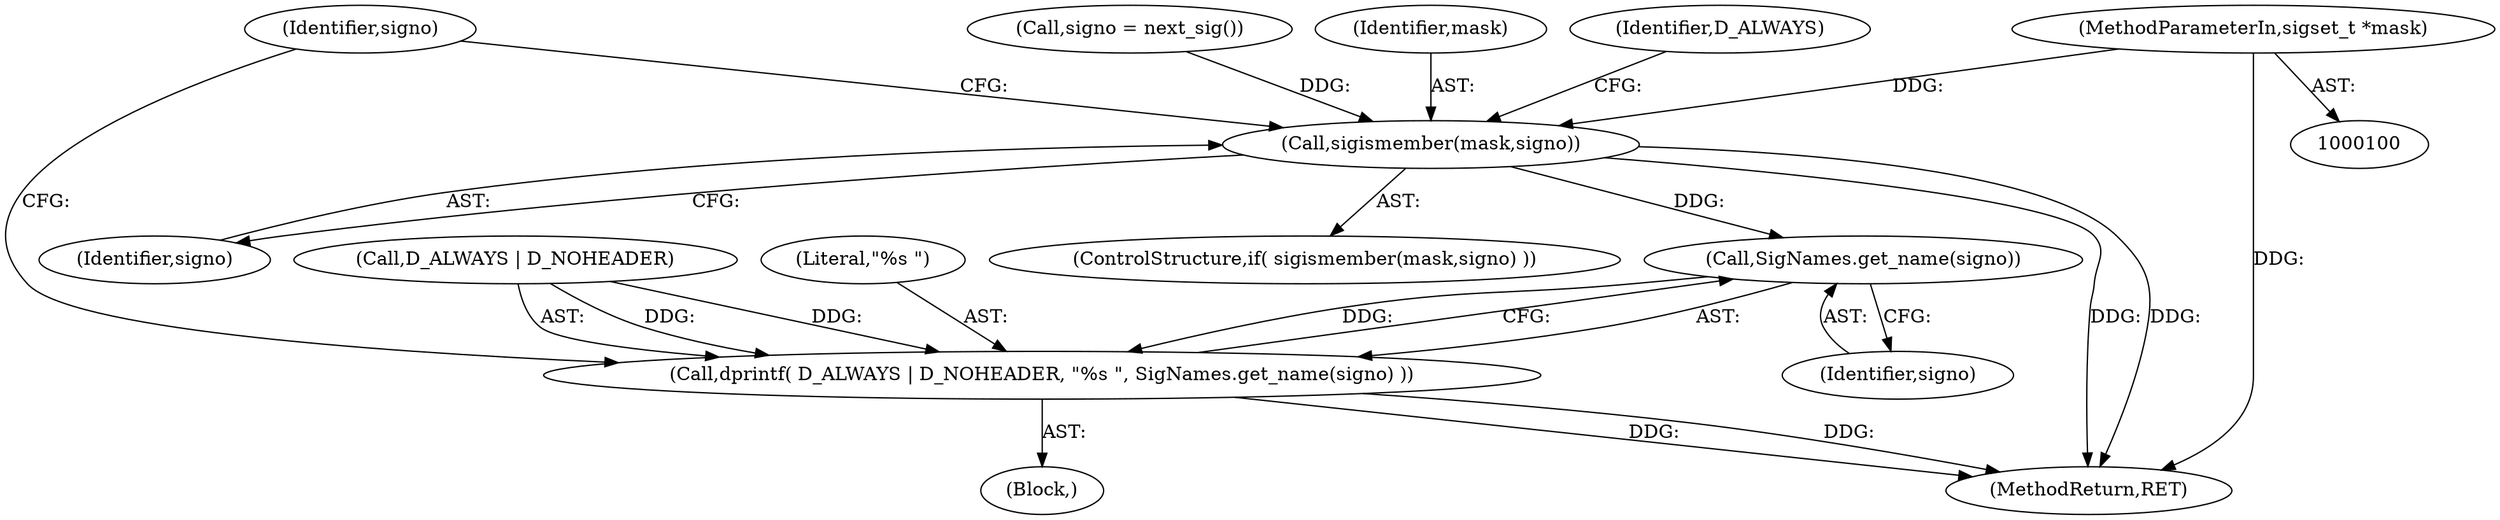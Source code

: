 digraph "0_htcondor_5e5571d1a431eb3c61977b6dd6ec90186ef79867_13@pointer" {
"1000102" [label="(MethodParameterIn,sigset_t *mask)"];
"1000121" [label="(Call,sigismember(mask,signo))"];
"1000130" [label="(Call,SigNames.get_name(signo))"];
"1000125" [label="(Call,dprintf( D_ALWAYS | D_NOHEADER, \"%s \", SigNames.get_name(signo) ))"];
"1000115" [label="(Identifier,signo)"];
"1000114" [label="(Call,signo = next_sig())"];
"1000126" [label="(Call,D_ALWAYS | D_NOHEADER)"];
"1000123" [label="(Identifier,signo)"];
"1000122" [label="(Identifier,mask)"];
"1000131" [label="(Identifier,signo)"];
"1000124" [label="(Block,)"];
"1000121" [label="(Call,sigismember(mask,signo))"];
"1000137" [label="(MethodReturn,RET)"];
"1000129" [label="(Literal,\"%s \")"];
"1000127" [label="(Identifier,D_ALWAYS)"];
"1000102" [label="(MethodParameterIn,sigset_t *mask)"];
"1000125" [label="(Call,dprintf( D_ALWAYS | D_NOHEADER, \"%s \", SigNames.get_name(signo) ))"];
"1000130" [label="(Call,SigNames.get_name(signo))"];
"1000120" [label="(ControlStructure,if( sigismember(mask,signo) ))"];
"1000102" -> "1000100"  [label="AST: "];
"1000102" -> "1000137"  [label="DDG: "];
"1000102" -> "1000121"  [label="DDG: "];
"1000121" -> "1000120"  [label="AST: "];
"1000121" -> "1000123"  [label="CFG: "];
"1000122" -> "1000121"  [label="AST: "];
"1000123" -> "1000121"  [label="AST: "];
"1000115" -> "1000121"  [label="CFG: "];
"1000127" -> "1000121"  [label="CFG: "];
"1000121" -> "1000137"  [label="DDG: "];
"1000121" -> "1000137"  [label="DDG: "];
"1000114" -> "1000121"  [label="DDG: "];
"1000121" -> "1000130"  [label="DDG: "];
"1000130" -> "1000125"  [label="AST: "];
"1000130" -> "1000131"  [label="CFG: "];
"1000131" -> "1000130"  [label="AST: "];
"1000125" -> "1000130"  [label="CFG: "];
"1000130" -> "1000125"  [label="DDG: "];
"1000125" -> "1000124"  [label="AST: "];
"1000126" -> "1000125"  [label="AST: "];
"1000129" -> "1000125"  [label="AST: "];
"1000115" -> "1000125"  [label="CFG: "];
"1000125" -> "1000137"  [label="DDG: "];
"1000125" -> "1000137"  [label="DDG: "];
"1000126" -> "1000125"  [label="DDG: "];
"1000126" -> "1000125"  [label="DDG: "];
}
